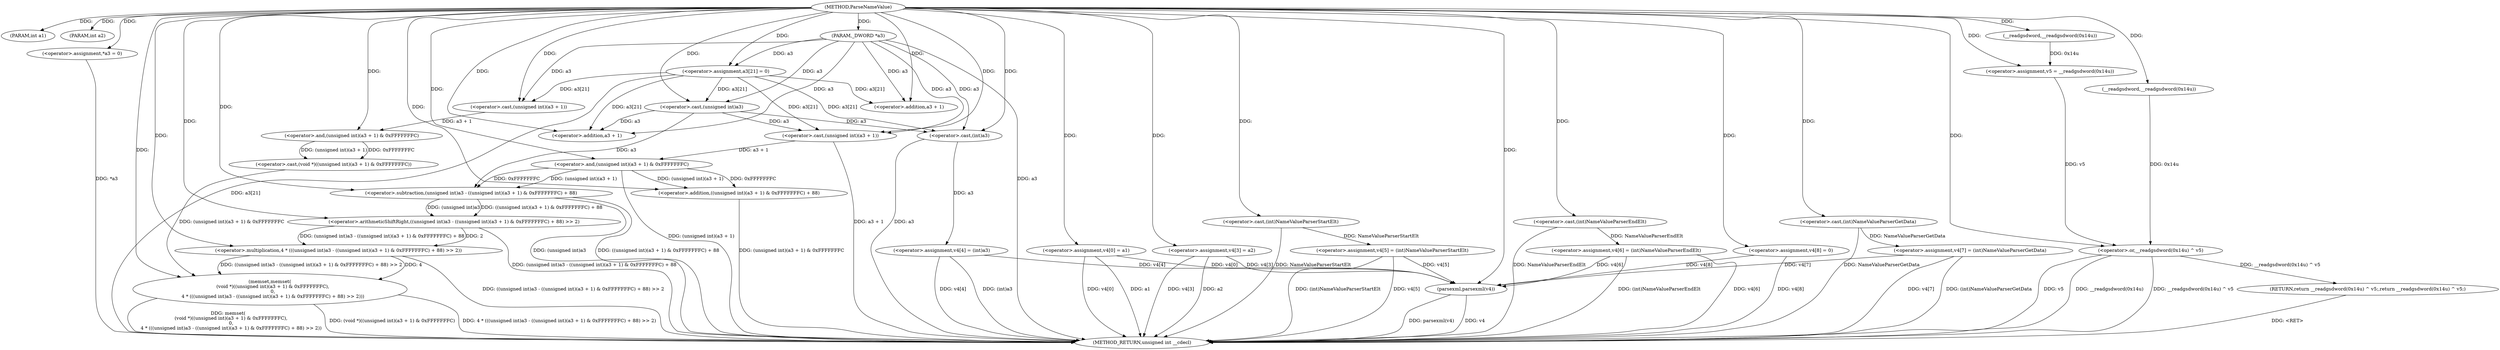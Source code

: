 digraph ParseNameValue {  
"1000103" [label = "(METHOD,ParseNameValue)" ]
"1000201" [label = "(METHOD_RETURN,unsigned int __cdecl)" ]
"1000104" [label = "(PARAM,int a1)" ]
"1000105" [label = "(PARAM,int a2)" ]
"1000106" [label = "(PARAM,_DWORD *a3)" ]
"1000110" [label = "(<operator>.assignment,v5 = __readgsdword(0x14u))" ]
"1000112" [label = "(__readgsdword,__readgsdword(0x14u))" ]
"1000114" [label = "(<operator>.assignment,*a3 = 0)" ]
"1000118" [label = "(<operator>.assignment,a3[21] = 0)" ]
"1000123" [label = "(memset,memset(\n    (void *)((unsigned int)(a3 + 1) & 0xFFFFFFFC),\n    0,\n    4 * (((unsigned int)a3 - ((unsigned int)(a3 + 1) & 0xFFFFFFFC) + 88) >> 2)))" ]
"1000124" [label = "(<operator>.cast,(void *)((unsigned int)(a3 + 1) & 0xFFFFFFFC))" ]
"1000126" [label = "(<operator>.and,(unsigned int)(a3 + 1) & 0xFFFFFFFC)" ]
"1000127" [label = "(<operator>.cast,(unsigned int)(a3 + 1))" ]
"1000129" [label = "(<operator>.addition,a3 + 1)" ]
"1000134" [label = "(<operator>.multiplication,4 * (((unsigned int)a3 - ((unsigned int)(a3 + 1) & 0xFFFFFFFC) + 88) >> 2))" ]
"1000136" [label = "(<operator>.arithmeticShiftRight,((unsigned int)a3 - ((unsigned int)(a3 + 1) & 0xFFFFFFFC) + 88) >> 2)" ]
"1000137" [label = "(<operator>.subtraction,(unsigned int)a3 - ((unsigned int)(a3 + 1) & 0xFFFFFFFC) + 88)" ]
"1000138" [label = "(<operator>.cast,(unsigned int)a3)" ]
"1000141" [label = "(<operator>.addition,((unsigned int)(a3 + 1) & 0xFFFFFFFC) + 88)" ]
"1000142" [label = "(<operator>.and,(unsigned int)(a3 + 1) & 0xFFFFFFFC)" ]
"1000143" [label = "(<operator>.cast,(unsigned int)(a3 + 1))" ]
"1000145" [label = "(<operator>.addition,a3 + 1)" ]
"1000151" [label = "(<operator>.assignment,v4[0] = a1)" ]
"1000156" [label = "(<operator>.assignment,v4[3] = a2)" ]
"1000161" [label = "(<operator>.assignment,v4[4] = (int)a3)" ]
"1000165" [label = "(<operator>.cast,(int)a3)" ]
"1000168" [label = "(<operator>.assignment,v4[5] = (int)NameValueParserStartElt)" ]
"1000172" [label = "(<operator>.cast,(int)NameValueParserStartElt)" ]
"1000175" [label = "(<operator>.assignment,v4[6] = (int)NameValueParserEndElt)" ]
"1000179" [label = "(<operator>.cast,(int)NameValueParserEndElt)" ]
"1000182" [label = "(<operator>.assignment,v4[7] = (int)NameValueParserGetData)" ]
"1000186" [label = "(<operator>.cast,(int)NameValueParserGetData)" ]
"1000189" [label = "(<operator>.assignment,v4[8] = 0)" ]
"1000194" [label = "(parsexml,parsexml(v4))" ]
"1000196" [label = "(RETURN,return __readgsdword(0x14u) ^ v5;,return __readgsdword(0x14u) ^ v5;)" ]
"1000197" [label = "(<operator>.or,__readgsdword(0x14u) ^ v5)" ]
"1000198" [label = "(__readgsdword,__readgsdword(0x14u))" ]
  "1000197" -> "1000201"  [ label = "DDG: v5"] 
  "1000156" -> "1000201"  [ label = "DDG: v4[3]"] 
  "1000151" -> "1000201"  [ label = "DDG: v4[0]"] 
  "1000118" -> "1000201"  [ label = "DDG: a3[21]"] 
  "1000151" -> "1000201"  [ label = "DDG: a1"] 
  "1000137" -> "1000201"  [ label = "DDG: (unsigned int)a3"] 
  "1000197" -> "1000201"  [ label = "DDG: __readgsdword(0x14u)"] 
  "1000186" -> "1000201"  [ label = "DDG: NameValueParserGetData"] 
  "1000137" -> "1000201"  [ label = "DDG: ((unsigned int)(a3 + 1) & 0xFFFFFFFC) + 88"] 
  "1000143" -> "1000201"  [ label = "DDG: a3 + 1"] 
  "1000123" -> "1000201"  [ label = "DDG: memset(\n    (void *)((unsigned int)(a3 + 1) & 0xFFFFFFFC),\n    0,\n    4 * (((unsigned int)a3 - ((unsigned int)(a3 + 1) & 0xFFFFFFFC) + 88) >> 2))"] 
  "1000179" -> "1000201"  [ label = "DDG: NameValueParserEndElt"] 
  "1000165" -> "1000201"  [ label = "DDG: a3"] 
  "1000134" -> "1000201"  [ label = "DDG: ((unsigned int)a3 - ((unsigned int)(a3 + 1) & 0xFFFFFFFC) + 88) >> 2"] 
  "1000194" -> "1000201"  [ label = "DDG: parsexml(v4)"] 
  "1000142" -> "1000201"  [ label = "DDG: (unsigned int)(a3 + 1)"] 
  "1000172" -> "1000201"  [ label = "DDG: NameValueParserStartElt"] 
  "1000123" -> "1000201"  [ label = "DDG: (void *)((unsigned int)(a3 + 1) & 0xFFFFFFFC)"] 
  "1000141" -> "1000201"  [ label = "DDG: (unsigned int)(a3 + 1) & 0xFFFFFFFC"] 
  "1000136" -> "1000201"  [ label = "DDG: (unsigned int)a3 - ((unsigned int)(a3 + 1) & 0xFFFFFFFC) + 88"] 
  "1000123" -> "1000201"  [ label = "DDG: 4 * (((unsigned int)a3 - ((unsigned int)(a3 + 1) & 0xFFFFFFFC) + 88) >> 2)"] 
  "1000182" -> "1000201"  [ label = "DDG: v4[7]"] 
  "1000189" -> "1000201"  [ label = "DDG: v4[8]"] 
  "1000114" -> "1000201"  [ label = "DDG: *a3"] 
  "1000175" -> "1000201"  [ label = "DDG: v4[6]"] 
  "1000175" -> "1000201"  [ label = "DDG: (int)NameValueParserEndElt"] 
  "1000168" -> "1000201"  [ label = "DDG: v4[5]"] 
  "1000156" -> "1000201"  [ label = "DDG: a2"] 
  "1000194" -> "1000201"  [ label = "DDG: v4"] 
  "1000168" -> "1000201"  [ label = "DDG: (int)NameValueParserStartElt"] 
  "1000197" -> "1000201"  [ label = "DDG: __readgsdword(0x14u) ^ v5"] 
  "1000161" -> "1000201"  [ label = "DDG: (int)a3"] 
  "1000161" -> "1000201"  [ label = "DDG: v4[4]"] 
  "1000106" -> "1000201"  [ label = "DDG: a3"] 
  "1000182" -> "1000201"  [ label = "DDG: (int)NameValueParserGetData"] 
  "1000196" -> "1000201"  [ label = "DDG: <RET>"] 
  "1000103" -> "1000104"  [ label = "DDG: "] 
  "1000103" -> "1000105"  [ label = "DDG: "] 
  "1000103" -> "1000106"  [ label = "DDG: "] 
  "1000112" -> "1000110"  [ label = "DDG: 0x14u"] 
  "1000103" -> "1000110"  [ label = "DDG: "] 
  "1000103" -> "1000112"  [ label = "DDG: "] 
  "1000103" -> "1000114"  [ label = "DDG: "] 
  "1000103" -> "1000118"  [ label = "DDG: "] 
  "1000106" -> "1000118"  [ label = "DDG: a3"] 
  "1000124" -> "1000123"  [ label = "DDG: (unsigned int)(a3 + 1) & 0xFFFFFFFC"] 
  "1000126" -> "1000124"  [ label = "DDG: (unsigned int)(a3 + 1)"] 
  "1000126" -> "1000124"  [ label = "DDG: 0xFFFFFFFC"] 
  "1000127" -> "1000126"  [ label = "DDG: a3 + 1"] 
  "1000118" -> "1000127"  [ label = "DDG: a3[21]"] 
  "1000106" -> "1000127"  [ label = "DDG: a3"] 
  "1000103" -> "1000127"  [ label = "DDG: "] 
  "1000118" -> "1000129"  [ label = "DDG: a3[21]"] 
  "1000106" -> "1000129"  [ label = "DDG: a3"] 
  "1000103" -> "1000129"  [ label = "DDG: "] 
  "1000103" -> "1000126"  [ label = "DDG: "] 
  "1000103" -> "1000123"  [ label = "DDG: "] 
  "1000134" -> "1000123"  [ label = "DDG: 4"] 
  "1000134" -> "1000123"  [ label = "DDG: ((unsigned int)a3 - ((unsigned int)(a3 + 1) & 0xFFFFFFFC) + 88) >> 2"] 
  "1000103" -> "1000134"  [ label = "DDG: "] 
  "1000136" -> "1000134"  [ label = "DDG: (unsigned int)a3 - ((unsigned int)(a3 + 1) & 0xFFFFFFFC) + 88"] 
  "1000136" -> "1000134"  [ label = "DDG: 2"] 
  "1000137" -> "1000136"  [ label = "DDG: (unsigned int)a3"] 
  "1000137" -> "1000136"  [ label = "DDG: ((unsigned int)(a3 + 1) & 0xFFFFFFFC) + 88"] 
  "1000138" -> "1000137"  [ label = "DDG: a3"] 
  "1000118" -> "1000138"  [ label = "DDG: a3[21]"] 
  "1000106" -> "1000138"  [ label = "DDG: a3"] 
  "1000103" -> "1000138"  [ label = "DDG: "] 
  "1000142" -> "1000137"  [ label = "DDG: (unsigned int)(a3 + 1)"] 
  "1000142" -> "1000137"  [ label = "DDG: 0xFFFFFFFC"] 
  "1000103" -> "1000137"  [ label = "DDG: "] 
  "1000142" -> "1000141"  [ label = "DDG: (unsigned int)(a3 + 1)"] 
  "1000142" -> "1000141"  [ label = "DDG: 0xFFFFFFFC"] 
  "1000143" -> "1000142"  [ label = "DDG: a3 + 1"] 
  "1000118" -> "1000143"  [ label = "DDG: a3[21]"] 
  "1000138" -> "1000143"  [ label = "DDG: a3"] 
  "1000106" -> "1000143"  [ label = "DDG: a3"] 
  "1000103" -> "1000143"  [ label = "DDG: "] 
  "1000118" -> "1000145"  [ label = "DDG: a3[21]"] 
  "1000138" -> "1000145"  [ label = "DDG: a3"] 
  "1000106" -> "1000145"  [ label = "DDG: a3"] 
  "1000103" -> "1000145"  [ label = "DDG: "] 
  "1000103" -> "1000142"  [ label = "DDG: "] 
  "1000103" -> "1000141"  [ label = "DDG: "] 
  "1000103" -> "1000136"  [ label = "DDG: "] 
  "1000103" -> "1000151"  [ label = "DDG: "] 
  "1000103" -> "1000156"  [ label = "DDG: "] 
  "1000165" -> "1000161"  [ label = "DDG: a3"] 
  "1000118" -> "1000165"  [ label = "DDG: a3[21]"] 
  "1000106" -> "1000165"  [ label = "DDG: a3"] 
  "1000103" -> "1000165"  [ label = "DDG: "] 
  "1000138" -> "1000165"  [ label = "DDG: a3"] 
  "1000172" -> "1000168"  [ label = "DDG: NameValueParserStartElt"] 
  "1000103" -> "1000172"  [ label = "DDG: "] 
  "1000179" -> "1000175"  [ label = "DDG: NameValueParserEndElt"] 
  "1000103" -> "1000179"  [ label = "DDG: "] 
  "1000186" -> "1000182"  [ label = "DDG: NameValueParserGetData"] 
  "1000103" -> "1000186"  [ label = "DDG: "] 
  "1000103" -> "1000189"  [ label = "DDG: "] 
  "1000156" -> "1000194"  [ label = "DDG: v4[3]"] 
  "1000151" -> "1000194"  [ label = "DDG: v4[0]"] 
  "1000182" -> "1000194"  [ label = "DDG: v4[7]"] 
  "1000189" -> "1000194"  [ label = "DDG: v4[8]"] 
  "1000161" -> "1000194"  [ label = "DDG: v4[4]"] 
  "1000175" -> "1000194"  [ label = "DDG: v4[6]"] 
  "1000168" -> "1000194"  [ label = "DDG: v4[5]"] 
  "1000103" -> "1000194"  [ label = "DDG: "] 
  "1000197" -> "1000196"  [ label = "DDG: __readgsdword(0x14u) ^ v5"] 
  "1000198" -> "1000197"  [ label = "DDG: 0x14u"] 
  "1000103" -> "1000198"  [ label = "DDG: "] 
  "1000110" -> "1000197"  [ label = "DDG: v5"] 
  "1000103" -> "1000197"  [ label = "DDG: "] 
}
